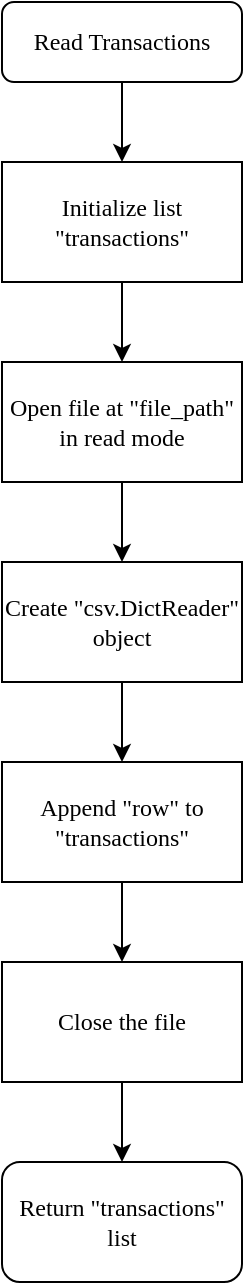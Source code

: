 <mxfile version="26.2.5">
  <diagram id="C5RBs43oDa-KdzZeNtuy" name="Page-1">
    <mxGraphModel dx="1428" dy="795" grid="1" gridSize="10" guides="1" tooltips="1" connect="1" arrows="1" fold="1" page="1" pageScale="1" pageWidth="827" pageHeight="1169" math="0" shadow="0">
      <root>
        <mxCell id="WIyWlLk6GJQsqaUBKTNV-0" />
        <mxCell id="WIyWlLk6GJQsqaUBKTNV-1" parent="WIyWlLk6GJQsqaUBKTNV-0" />
        <mxCell id="nSnrfxxBWp4Ek2YSxH7z-31" value="" style="edgeStyle=orthogonalEdgeStyle;rounded=0;orthogonalLoop=1;jettySize=auto;html=1;fontFamily=Times New Roman;" parent="WIyWlLk6GJQsqaUBKTNV-1" source="nSnrfxxBWp4Ek2YSxH7z-28" edge="1">
          <mxGeometry relative="1" as="geometry">
            <mxPoint x="120" y="90" as="targetPoint" />
          </mxGeometry>
        </mxCell>
        <mxCell id="nSnrfxxBWp4Ek2YSxH7z-28" value="Read Transactions" style="rounded=1;whiteSpace=wrap;html=1;fontSize=12;glass=0;strokeWidth=1;shadow=0;fontFamily=Times New Roman;" parent="WIyWlLk6GJQsqaUBKTNV-1" vertex="1">
          <mxGeometry x="60" y="10" width="120" height="40" as="geometry" />
        </mxCell>
        <mxCell id="nSnrfxxBWp4Ek2YSxH7z-44" value="" style="edgeStyle=orthogonalEdgeStyle;rounded=0;orthogonalLoop=1;jettySize=auto;html=1;fontFamily=Times New Roman;" parent="WIyWlLk6GJQsqaUBKTNV-1" source="nSnrfxxBWp4Ek2YSxH7z-42" edge="1">
          <mxGeometry relative="1" as="geometry">
            <mxPoint x="120" y="190" as="targetPoint" />
          </mxGeometry>
        </mxCell>
        <mxCell id="nSnrfxxBWp4Ek2YSxH7z-42" value="Initialize list &quot;transactions&quot;" style="rounded=0;whiteSpace=wrap;html=1;fontFamily=Times New Roman;" parent="WIyWlLk6GJQsqaUBKTNV-1" vertex="1">
          <mxGeometry x="60" y="90" width="120" height="60" as="geometry" />
        </mxCell>
        <mxCell id="nSnrfxxBWp4Ek2YSxH7z-90" value="" style="edgeStyle=orthogonalEdgeStyle;rounded=0;orthogonalLoop=1;jettySize=auto;html=1;fontFamily=Times New Roman;" parent="WIyWlLk6GJQsqaUBKTNV-1" source="nSnrfxxBWp4Ek2YSxH7z-87" target="nSnrfxxBWp4Ek2YSxH7z-88" edge="1">
          <mxGeometry relative="1" as="geometry" />
        </mxCell>
        <mxCell id="nSnrfxxBWp4Ek2YSxH7z-87" value="Open file at &quot;file_path&quot; in read mode" style="rounded=0;whiteSpace=wrap;html=1;fontFamily=Times New Roman;" parent="WIyWlLk6GJQsqaUBKTNV-1" vertex="1">
          <mxGeometry x="60" y="190" width="120" height="60" as="geometry" />
        </mxCell>
        <mxCell id="nSnrfxxBWp4Ek2YSxH7z-91" value="" style="edgeStyle=orthogonalEdgeStyle;rounded=0;orthogonalLoop=1;jettySize=auto;html=1;fontFamily=Times New Roman;" parent="WIyWlLk6GJQsqaUBKTNV-1" source="nSnrfxxBWp4Ek2YSxH7z-88" edge="1">
          <mxGeometry relative="1" as="geometry">
            <mxPoint x="120" y="390" as="targetPoint" />
          </mxGeometry>
        </mxCell>
        <mxCell id="nSnrfxxBWp4Ek2YSxH7z-88" value="&lt;div&gt;Create &quot;csv.DictReader&quot; object&lt;/div&gt;" style="rounded=0;whiteSpace=wrap;html=1;fontFamily=Times New Roman;" parent="WIyWlLk6GJQsqaUBKTNV-1" vertex="1">
          <mxGeometry x="60" y="290" width="120" height="60" as="geometry" />
        </mxCell>
        <mxCell id="nSnrfxxBWp4Ek2YSxH7z-96" value="" style="edgeStyle=orthogonalEdgeStyle;rounded=0;orthogonalLoop=1;jettySize=auto;html=1;fontFamily=Times New Roman;" parent="WIyWlLk6GJQsqaUBKTNV-1" source="nSnrfxxBWp4Ek2YSxH7z-93" target="nSnrfxxBWp4Ek2YSxH7z-94" edge="1">
          <mxGeometry relative="1" as="geometry" />
        </mxCell>
        <mxCell id="nSnrfxxBWp4Ek2YSxH7z-93" value="&lt;div&gt;&lt;div&gt;Append &quot;row&quot; to &quot;transactions&quot;&lt;/div&gt;&lt;/div&gt;" style="rounded=0;whiteSpace=wrap;html=1;fontFamily=Times New Roman;" parent="WIyWlLk6GJQsqaUBKTNV-1" vertex="1">
          <mxGeometry x="60" y="390" width="120" height="60" as="geometry" />
        </mxCell>
        <mxCell id="nSnrfxxBWp4Ek2YSxH7z-97" value="" style="edgeStyle=orthogonalEdgeStyle;rounded=0;orthogonalLoop=1;jettySize=auto;html=1;fontFamily=Times New Roman;" parent="WIyWlLk6GJQsqaUBKTNV-1" source="nSnrfxxBWp4Ek2YSxH7z-94" target="nSnrfxxBWp4Ek2YSxH7z-95" edge="1">
          <mxGeometry relative="1" as="geometry" />
        </mxCell>
        <mxCell id="nSnrfxxBWp4Ek2YSxH7z-94" value="&lt;div&gt;&lt;div&gt;Close the file&lt;/div&gt;&lt;/div&gt;" style="rounded=0;whiteSpace=wrap;html=1;fontFamily=Times New Roman;" parent="WIyWlLk6GJQsqaUBKTNV-1" vertex="1">
          <mxGeometry x="60" y="490" width="120" height="60" as="geometry" />
        </mxCell>
        <mxCell id="nSnrfxxBWp4Ek2YSxH7z-95" value="&lt;div&gt;Return &quot;transactions&quot; list&lt;/div&gt;" style="rounded=1;whiteSpace=wrap;html=1;fontSize=12;glass=0;strokeWidth=1;shadow=0;fontFamily=Times New Roman;" parent="WIyWlLk6GJQsqaUBKTNV-1" vertex="1">
          <mxGeometry x="60" y="590" width="120" height="60" as="geometry" />
        </mxCell>
      </root>
    </mxGraphModel>
  </diagram>
</mxfile>
